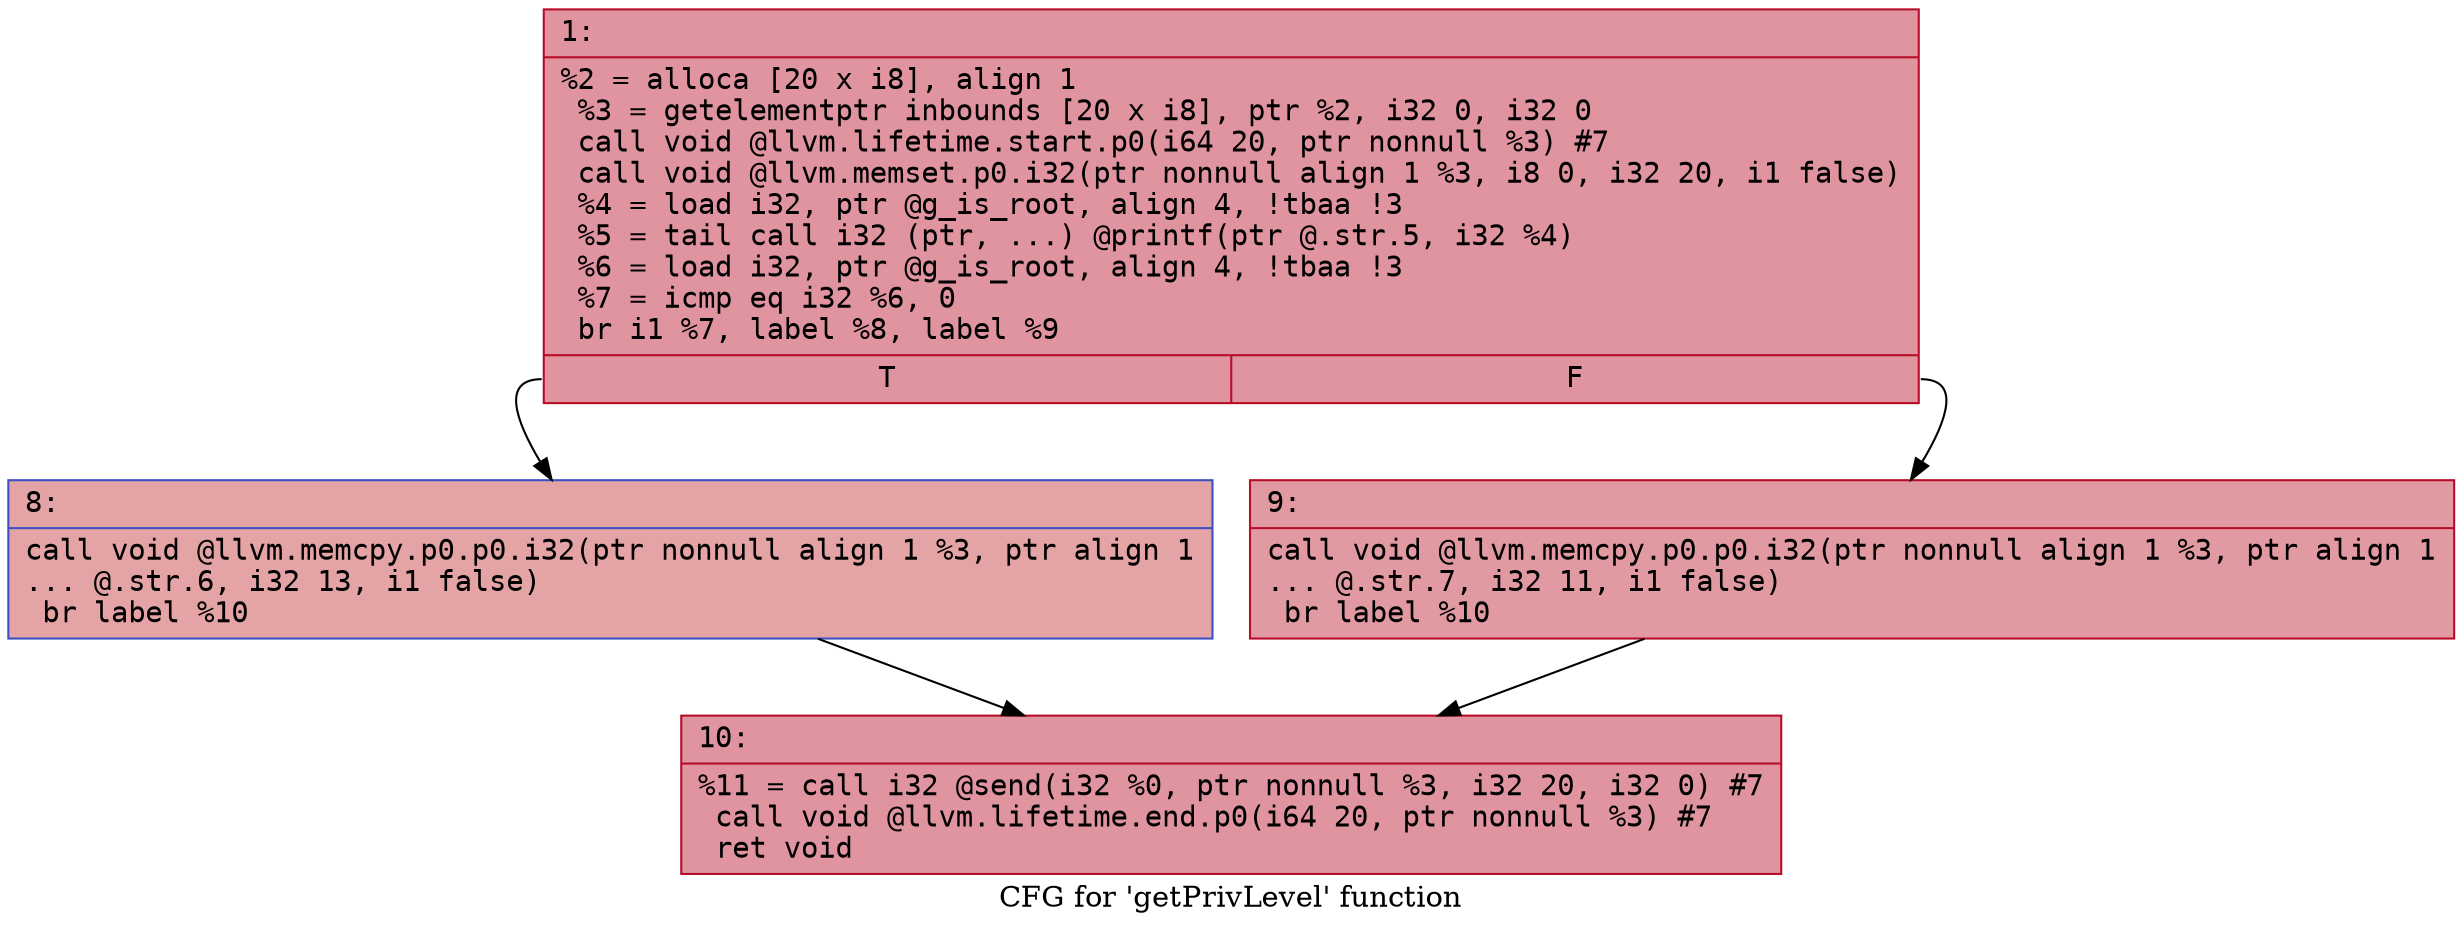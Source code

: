 digraph "CFG for 'getPrivLevel' function" {
	label="CFG for 'getPrivLevel' function";

	Node0x5b89056e77b0 [shape=record,color="#b70d28ff", style=filled, fillcolor="#b70d2870" fontname="Courier",label="{1:\l|  %2 = alloca [20 x i8], align 1\l  %3 = getelementptr inbounds [20 x i8], ptr %2, i32 0, i32 0\l  call void @llvm.lifetime.start.p0(i64 20, ptr nonnull %3) #7\l  call void @llvm.memset.p0.i32(ptr nonnull align 1 %3, i8 0, i32 20, i1 false)\l  %4 = load i32, ptr @g_is_root, align 4, !tbaa !3\l  %5 = tail call i32 (ptr, ...) @printf(ptr @.str.5, i32 %4)\l  %6 = load i32, ptr @g_is_root, align 4, !tbaa !3\l  %7 = icmp eq i32 %6, 0\l  br i1 %7, label %8, label %9\l|{<s0>T|<s1>F}}"];
	Node0x5b89056e77b0:s0 -> Node0x5b89056e7830[tooltip="1 -> 8\nProbability 37.50%" ];
	Node0x5b89056e77b0:s1 -> Node0x5b89056e7880[tooltip="1 -> 9\nProbability 62.50%" ];
	Node0x5b89056e7830 [shape=record,color="#3d50c3ff", style=filled, fillcolor="#c32e3170" fontname="Courier",label="{8:\l|  call void @llvm.memcpy.p0.p0.i32(ptr nonnull align 1 %3, ptr align 1\l... @.str.6, i32 13, i1 false)\l  br label %10\l}"];
	Node0x5b89056e7830 -> Node0x5b89056e78d0[tooltip="8 -> 10\nProbability 100.00%" ];
	Node0x5b89056e7880 [shape=record,color="#b70d28ff", style=filled, fillcolor="#bb1b2c70" fontname="Courier",label="{9:\l|  call void @llvm.memcpy.p0.p0.i32(ptr nonnull align 1 %3, ptr align 1\l... @.str.7, i32 11, i1 false)\l  br label %10\l}"];
	Node0x5b89056e7880 -> Node0x5b89056e78d0[tooltip="9 -> 10\nProbability 100.00%" ];
	Node0x5b89056e78d0 [shape=record,color="#b70d28ff", style=filled, fillcolor="#b70d2870" fontname="Courier",label="{10:\l|  %11 = call i32 @send(i32 %0, ptr nonnull %3, i32 20, i32 0) #7\l  call void @llvm.lifetime.end.p0(i64 20, ptr nonnull %3) #7\l  ret void\l}"];
}
